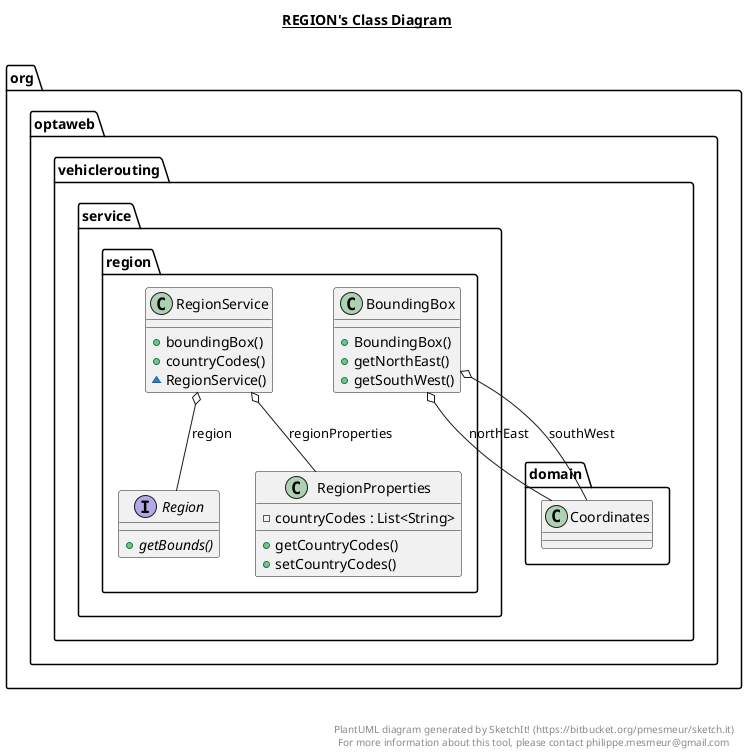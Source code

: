 @startuml

title __REGION's Class Diagram__\n

  namespace org.optaweb.vehiclerouting {
    namespace service.region {
      class org.optaweb.vehiclerouting.service.region.BoundingBox {
          + BoundingBox()
          + getNorthEast()
          + getSouthWest()
      }
    }
  }
  

  namespace org.optaweb.vehiclerouting {
    namespace service.region {
      interface org.optaweb.vehiclerouting.service.region.Region {
          {abstract} + getBounds()
      }
    }
  }
  

  namespace org.optaweb.vehiclerouting {
    namespace service.region {
      class org.optaweb.vehiclerouting.service.region.RegionProperties {
          - countryCodes : List<String>
          + getCountryCodes()
          + setCountryCodes()
      }
    }
  }
  

  namespace org.optaweb.vehiclerouting {
    namespace service.region {
      class org.optaweb.vehiclerouting.service.region.RegionService {
          + boundingBox()
          + countryCodes()
          ~ RegionService()
      }
    }
  }
  

  org.optaweb.vehiclerouting.service.region.BoundingBox o-- org.optaweb.vehiclerouting.domain.Coordinates : northEast
  org.optaweb.vehiclerouting.service.region.BoundingBox o-- org.optaweb.vehiclerouting.domain.Coordinates : southWest
  org.optaweb.vehiclerouting.service.region.RegionService o-- org.optaweb.vehiclerouting.service.region.Region : region
  org.optaweb.vehiclerouting.service.region.RegionService o-- org.optaweb.vehiclerouting.service.region.RegionProperties : regionProperties


right footer


PlantUML diagram generated by SketchIt! (https://bitbucket.org/pmesmeur/sketch.it)
For more information about this tool, please contact philippe.mesmeur@gmail.com
endfooter

@enduml

